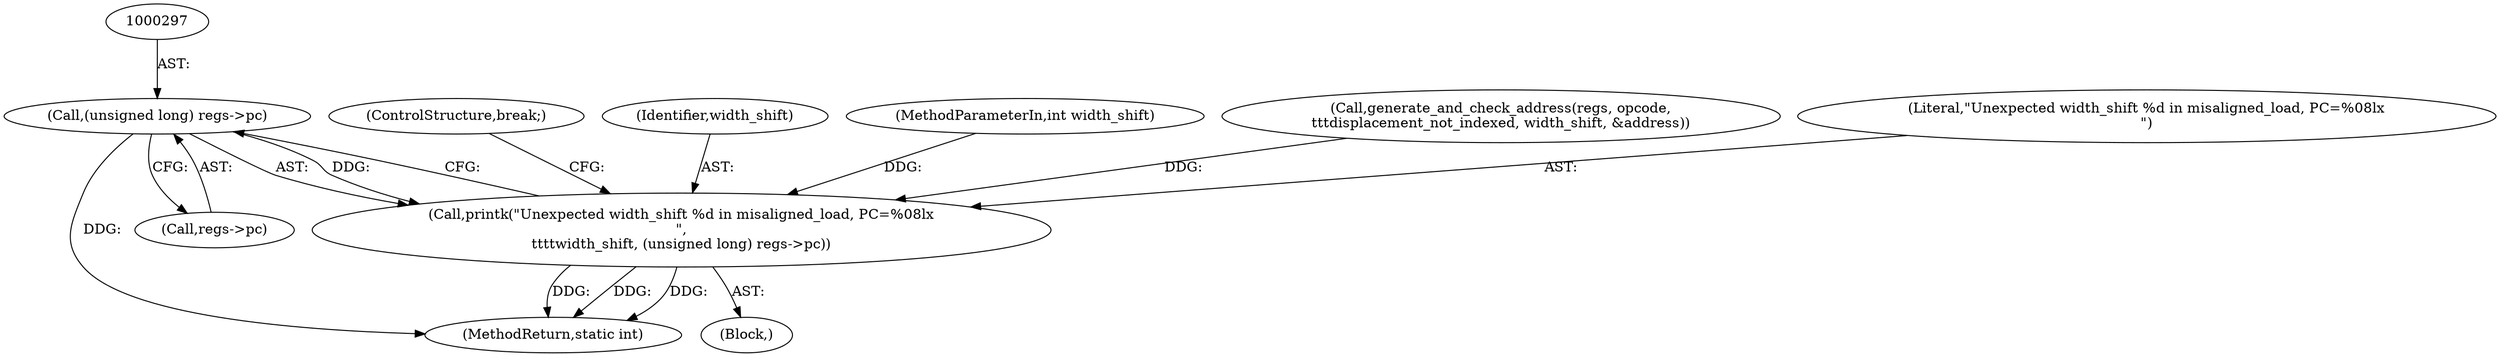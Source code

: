 digraph "0_linux_a8b0ca17b80e92faab46ee7179ba9e99ccb61233_26@pointer" {
"1000296" [label="(Call,(unsigned long) regs->pc)"];
"1000293" [label="(Call,printk(\"Unexpected width_shift %d in misaligned_load, PC=%08lx\n\",\n\t\t\t\twidth_shift, (unsigned long) regs->pc))"];
"1000304" [label="(MethodReturn,static int)"];
"1000301" [label="(ControlStructure,break;)"];
"1000258" [label="(Block,)"];
"1000295" [label="(Identifier,width_shift)"];
"1000107" [label="(MethodParameterIn,int width_shift)"];
"1000296" [label="(Call,(unsigned long) regs->pc)"];
"1000298" [label="(Call,regs->pc)"];
"1000115" [label="(Call,generate_and_check_address(regs, opcode,\n\t\t\tdisplacement_not_indexed, width_shift, &address))"];
"1000293" [label="(Call,printk(\"Unexpected width_shift %d in misaligned_load, PC=%08lx\n\",\n\t\t\t\twidth_shift, (unsigned long) regs->pc))"];
"1000294" [label="(Literal,\"Unexpected width_shift %d in misaligned_load, PC=%08lx\n\")"];
"1000296" -> "1000293"  [label="AST: "];
"1000296" -> "1000298"  [label="CFG: "];
"1000297" -> "1000296"  [label="AST: "];
"1000298" -> "1000296"  [label="AST: "];
"1000293" -> "1000296"  [label="CFG: "];
"1000296" -> "1000304"  [label="DDG: "];
"1000296" -> "1000293"  [label="DDG: "];
"1000293" -> "1000258"  [label="AST: "];
"1000294" -> "1000293"  [label="AST: "];
"1000295" -> "1000293"  [label="AST: "];
"1000301" -> "1000293"  [label="CFG: "];
"1000293" -> "1000304"  [label="DDG: "];
"1000293" -> "1000304"  [label="DDG: "];
"1000293" -> "1000304"  [label="DDG: "];
"1000115" -> "1000293"  [label="DDG: "];
"1000107" -> "1000293"  [label="DDG: "];
}
